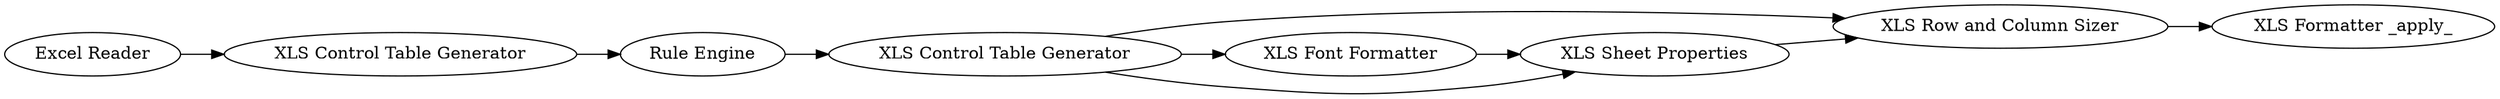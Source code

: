 digraph {
	"-8724529467544643112_15" [label="XLS Row and Column Sizer"]
	"-8724529467544643112_9" [label="XLS Font Formatter"]
	"-8724529467544643112_14" [label="XLS Formatter _apply_"]
	"-8724529467544643112_8" [label="XLS Sheet Properties"]
	"-8724529467544643112_2" [label="XLS Control Table Generator"]
	"-8724529467544643112_3" [label="Rule Engine"]
	"-8724529467544643112_32" [label="Excel Reader"]
	"-8724529467544643112_4" [label="XLS Control Table Generator"]
	"-8724529467544643112_3" -> "-8724529467544643112_4"
	"-8724529467544643112_4" -> "-8724529467544643112_8"
	"-8724529467544643112_2" -> "-8724529467544643112_3"
	"-8724529467544643112_15" -> "-8724529467544643112_14"
	"-8724529467544643112_32" -> "-8724529467544643112_2"
	"-8724529467544643112_8" -> "-8724529467544643112_15"
	"-8724529467544643112_9" -> "-8724529467544643112_8"
	"-8724529467544643112_4" -> "-8724529467544643112_15"
	"-8724529467544643112_4" -> "-8724529467544643112_9"
	rankdir=LR
}
